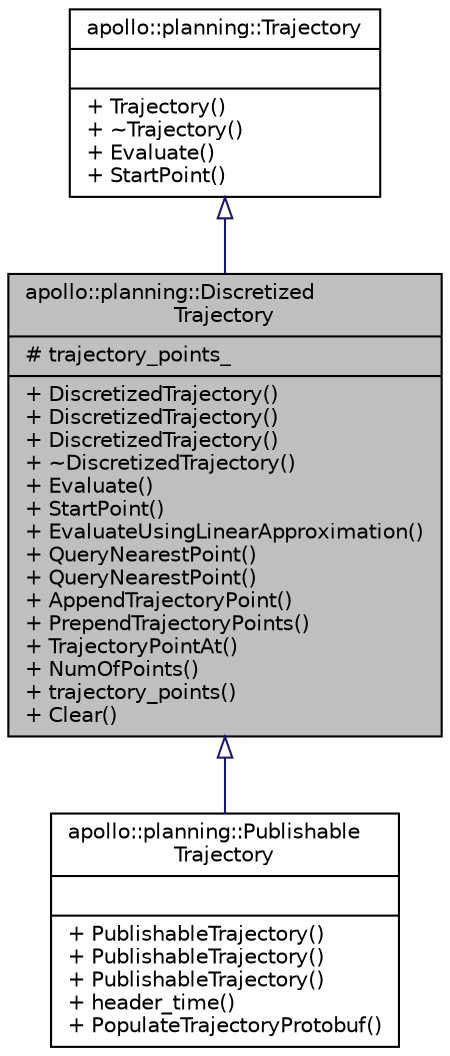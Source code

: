 digraph "apollo::planning::DiscretizedTrajectory"
{
  edge [fontname="Helvetica",fontsize="10",labelfontname="Helvetica",labelfontsize="10"];
  node [fontname="Helvetica",fontsize="10",shape=record];
  Node0 [label="{apollo::planning::Discretized\lTrajectory\n|# trajectory_points_\l|+ DiscretizedTrajectory()\l+ DiscretizedTrajectory()\l+ DiscretizedTrajectory()\l+ ~DiscretizedTrajectory()\l+ Evaluate()\l+ StartPoint()\l+ EvaluateUsingLinearApproximation()\l+ QueryNearestPoint()\l+ QueryNearestPoint()\l+ AppendTrajectoryPoint()\l+ PrependTrajectoryPoints()\l+ TrajectoryPointAt()\l+ NumOfPoints()\l+ trajectory_points()\l+ Clear()\l}",height=0.2,width=0.4,color="black", fillcolor="grey75", style="filled", fontcolor="black"];
  Node1 -> Node0 [dir="back",color="midnightblue",fontsize="10",style="solid",arrowtail="onormal",fontname="Helvetica"];
  Node1 [label="{apollo::planning::Trajectory\n||+ Trajectory()\l+ ~Trajectory()\l+ Evaluate()\l+ StartPoint()\l}",height=0.2,width=0.4,color="black", fillcolor="white", style="filled",URL="$classapollo_1_1planning_1_1Trajectory.html"];
  Node0 -> Node2 [dir="back",color="midnightblue",fontsize="10",style="solid",arrowtail="onormal",fontname="Helvetica"];
  Node2 [label="{apollo::planning::Publishable\lTrajectory\n||+ PublishableTrajectory()\l+ PublishableTrajectory()\l+ PublishableTrajectory()\l+ header_time()\l+ PopulateTrajectoryProtobuf()\l}",height=0.2,width=0.4,color="black", fillcolor="white", style="filled",URL="$classapollo_1_1planning_1_1PublishableTrajectory.html"];
}
